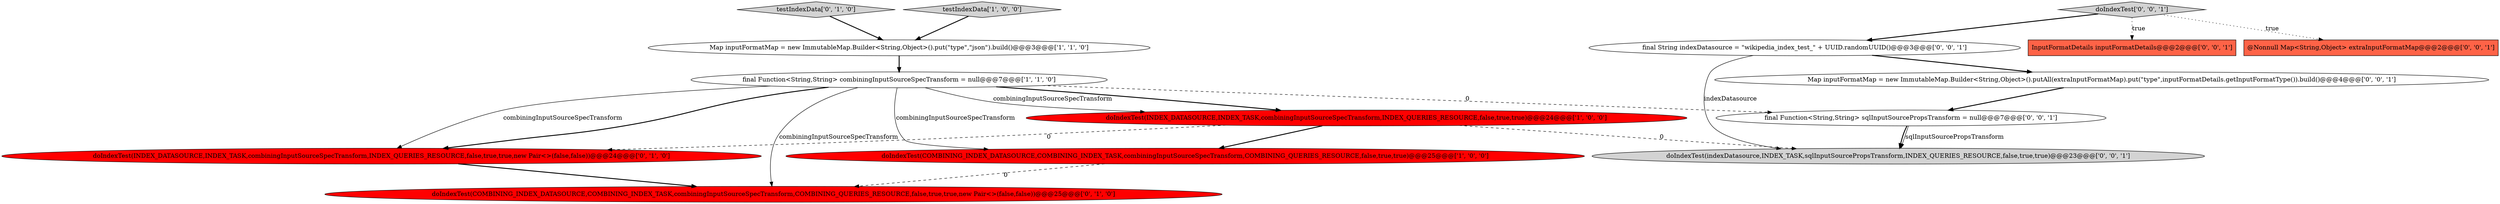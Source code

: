 digraph {
4 [style = filled, label = "testIndexData['1', '0', '0']", fillcolor = lightgray, shape = diamond image = "AAA0AAABBB1BBB"];
7 [style = filled, label = "testIndexData['0', '1', '0']", fillcolor = lightgray, shape = diamond image = "AAA0AAABBB2BBB"];
10 [style = filled, label = "Map inputFormatMap = new ImmutableMap.Builder<String,Object>().putAll(extraInputFormatMap).put(\"type\",inputFormatDetails.getInputFormatType()).build()@@@4@@@['0', '0', '1']", fillcolor = white, shape = ellipse image = "AAA0AAABBB3BBB"];
3 [style = filled, label = "doIndexTest(INDEX_DATASOURCE,INDEX_TASK,combiningInputSourceSpecTransform,INDEX_QUERIES_RESOURCE,false,true,true)@@@24@@@['1', '0', '0']", fillcolor = red, shape = ellipse image = "AAA1AAABBB1BBB"];
5 [style = filled, label = "doIndexTest(INDEX_DATASOURCE,INDEX_TASK,combiningInputSourceSpecTransform,INDEX_QUERIES_RESOURCE,false,true,true,new Pair<>(false,false))@@@24@@@['0', '1', '0']", fillcolor = red, shape = ellipse image = "AAA1AAABBB2BBB"];
6 [style = filled, label = "doIndexTest(COMBINING_INDEX_DATASOURCE,COMBINING_INDEX_TASK,combiningInputSourceSpecTransform,COMBINING_QUERIES_RESOURCE,false,true,true,new Pair<>(false,false))@@@25@@@['0', '1', '0']", fillcolor = red, shape = ellipse image = "AAA1AAABBB2BBB"];
0 [style = filled, label = "doIndexTest(COMBINING_INDEX_DATASOURCE,COMBINING_INDEX_TASK,combiningInputSourceSpecTransform,COMBINING_QUERIES_RESOURCE,false,true,true)@@@25@@@['1', '0', '0']", fillcolor = red, shape = ellipse image = "AAA1AAABBB1BBB"];
2 [style = filled, label = "Map inputFormatMap = new ImmutableMap.Builder<String,Object>().put(\"type\",\"json\").build()@@@3@@@['1', '1', '0']", fillcolor = white, shape = ellipse image = "AAA0AAABBB1BBB"];
1 [style = filled, label = "final Function<String,String> combiningInputSourceSpecTransform = null@@@7@@@['1', '1', '0']", fillcolor = white, shape = ellipse image = "AAA0AAABBB1BBB"];
12 [style = filled, label = "doIndexTest['0', '0', '1']", fillcolor = lightgray, shape = diamond image = "AAA0AAABBB3BBB"];
13 [style = filled, label = "InputFormatDetails inputFormatDetails@@@2@@@['0', '0', '1']", fillcolor = tomato, shape = box image = "AAA0AAABBB3BBB"];
14 [style = filled, label = "final String indexDatasource = \"wikipedia_index_test_\" + UUID.randomUUID()@@@3@@@['0', '0', '1']", fillcolor = white, shape = ellipse image = "AAA0AAABBB3BBB"];
8 [style = filled, label = "final Function<String,String> sqlInputSourcePropsTransform = null@@@7@@@['0', '0', '1']", fillcolor = white, shape = ellipse image = "AAA0AAABBB3BBB"];
11 [style = filled, label = "@Nonnull Map<String,Object> extraInputFormatMap@@@2@@@['0', '0', '1']", fillcolor = tomato, shape = box image = "AAA0AAABBB3BBB"];
9 [style = filled, label = "doIndexTest(indexDatasource,INDEX_TASK,sqlInputSourcePropsTransform,INDEX_QUERIES_RESOURCE,false,true,true)@@@23@@@['0', '0', '1']", fillcolor = lightgray, shape = ellipse image = "AAA0AAABBB3BBB"];
1->5 [style = bold, label=""];
3->5 [style = dashed, label="0"];
14->9 [style = solid, label="indexDatasource"];
2->1 [style = bold, label=""];
0->6 [style = dashed, label="0"];
1->5 [style = solid, label="combiningInputSourceSpecTransform"];
1->3 [style = bold, label=""];
14->10 [style = bold, label=""];
4->2 [style = bold, label=""];
1->3 [style = solid, label="combiningInputSourceSpecTransform"];
1->6 [style = solid, label="combiningInputSourceSpecTransform"];
3->0 [style = bold, label=""];
12->11 [style = dotted, label="true"];
12->13 [style = dotted, label="true"];
1->0 [style = solid, label="combiningInputSourceSpecTransform"];
5->6 [style = bold, label=""];
10->8 [style = bold, label=""];
3->9 [style = dashed, label="0"];
7->2 [style = bold, label=""];
12->14 [style = bold, label=""];
8->9 [style = bold, label=""];
1->8 [style = dashed, label="0"];
8->9 [style = solid, label="sqlInputSourcePropsTransform"];
}
